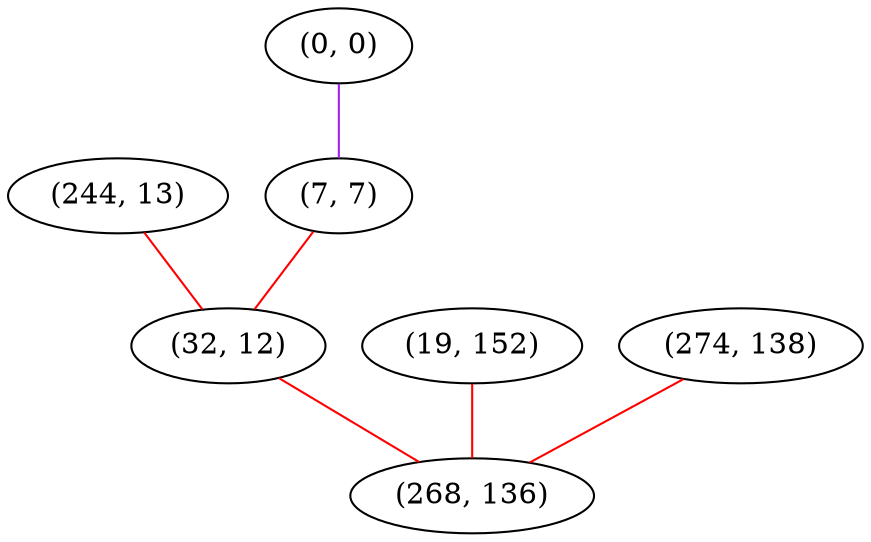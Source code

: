 graph "" {
"(244, 13)";
"(0, 0)";
"(7, 7)";
"(32, 12)";
"(19, 152)";
"(274, 138)";
"(268, 136)";
"(244, 13)" -- "(32, 12)"  [color=red, key=0, weight=1];
"(0, 0)" -- "(7, 7)"  [color=purple, key=0, weight=4];
"(7, 7)" -- "(32, 12)"  [color=red, key=0, weight=1];
"(32, 12)" -- "(268, 136)"  [color=red, key=0, weight=1];
"(19, 152)" -- "(268, 136)"  [color=red, key=0, weight=1];
"(274, 138)" -- "(268, 136)"  [color=red, key=0, weight=1];
}
